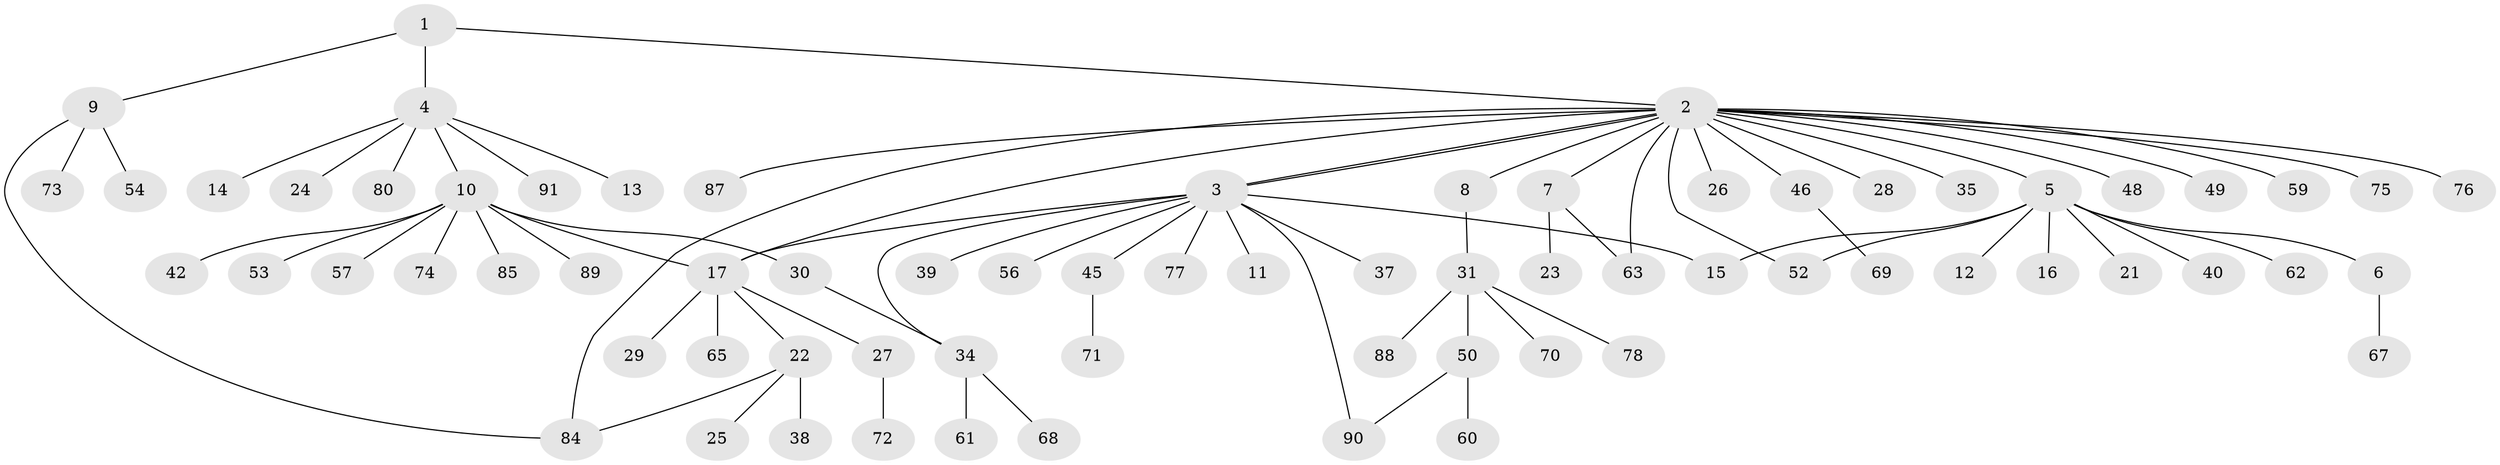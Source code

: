 // original degree distribution, {3: 0.07608695652173914, 21: 0.010869565217391304, 12: 0.010869565217391304, 7: 0.010869565217391304, 8: 0.010869565217391304, 4: 0.06521739130434782, 2: 0.18478260869565216, 10: 0.010869565217391304, 1: 0.5978260869565217, 5: 0.021739130434782608}
// Generated by graph-tools (version 1.1) at 2025/41/03/06/25 10:41:47]
// undirected, 71 vertices, 80 edges
graph export_dot {
graph [start="1"]
  node [color=gray90,style=filled];
  1;
  2 [super="+51"];
  3 [super="+41"];
  4 [super="+18"];
  5 [super="+32"];
  6 [super="+47"];
  7 [super="+44"];
  8;
  9 [super="+36"];
  10 [super="+19"];
  11;
  12 [super="+83"];
  13;
  14;
  15;
  16;
  17 [super="+20"];
  21;
  22 [super="+92"];
  23;
  24;
  25 [super="+33"];
  26;
  27;
  28 [super="+81"];
  29;
  30;
  31 [super="+43"];
  34 [super="+66"];
  35;
  37 [super="+55"];
  38 [super="+79"];
  39;
  40;
  42;
  45 [super="+82"];
  46 [super="+58"];
  48;
  49;
  50 [super="+64"];
  52;
  53;
  54;
  56;
  57;
  59;
  60;
  61;
  62;
  63;
  65;
  67;
  68;
  69 [super="+86"];
  70;
  71;
  72;
  73;
  74;
  75;
  76;
  77;
  78;
  80;
  84;
  85;
  87;
  88;
  89;
  90;
  91;
  1 -- 2;
  1 -- 4;
  1 -- 9;
  2 -- 3;
  2 -- 3;
  2 -- 5;
  2 -- 7;
  2 -- 8;
  2 -- 26;
  2 -- 28;
  2 -- 35;
  2 -- 46;
  2 -- 48;
  2 -- 49;
  2 -- 52;
  2 -- 59;
  2 -- 63;
  2 -- 75;
  2 -- 76;
  2 -- 84;
  2 -- 87;
  2 -- 17;
  3 -- 11;
  3 -- 15;
  3 -- 34;
  3 -- 37;
  3 -- 39;
  3 -- 45;
  3 -- 56;
  3 -- 77;
  3 -- 17;
  3 -- 90;
  4 -- 10;
  4 -- 13;
  4 -- 14;
  4 -- 24;
  4 -- 80;
  4 -- 91;
  5 -- 6;
  5 -- 12;
  5 -- 15;
  5 -- 16;
  5 -- 21;
  5 -- 52;
  5 -- 40;
  5 -- 62;
  6 -- 67;
  7 -- 23;
  7 -- 63;
  8 -- 31;
  9 -- 73;
  9 -- 84;
  9 -- 54;
  10 -- 17;
  10 -- 30;
  10 -- 42;
  10 -- 53;
  10 -- 57;
  10 -- 74;
  10 -- 85;
  10 -- 89;
  17 -- 29;
  17 -- 65;
  17 -- 22;
  17 -- 27;
  22 -- 25;
  22 -- 38;
  22 -- 84;
  27 -- 72;
  30 -- 34;
  31 -- 78;
  31 -- 88;
  31 -- 50;
  31 -- 70;
  34 -- 61;
  34 -- 68;
  45 -- 71;
  46 -- 69;
  50 -- 60;
  50 -- 90;
}
